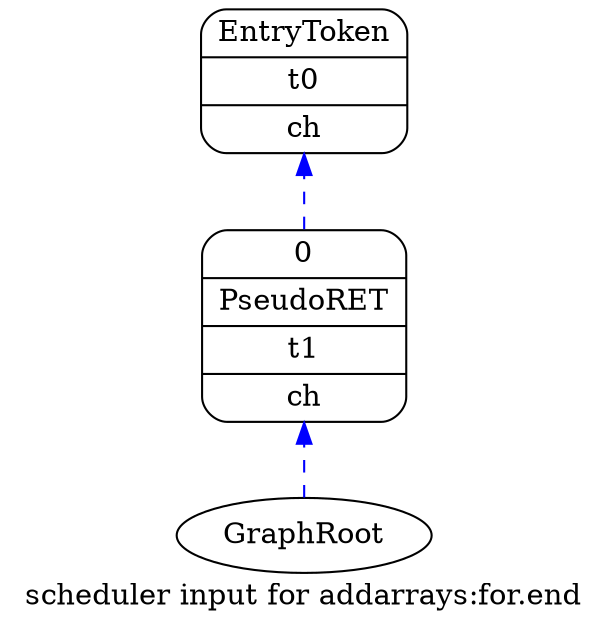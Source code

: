 digraph "scheduler input for addarrays:for.end" {
	rankdir="BT";
	label="scheduler input for addarrays:for.end";

	Node0x22e2ee8 [shape=record,shape=Mrecord,label="{EntryToken|t0|{<d0>ch}}"];
	Node0x23f3070 [shape=record,shape=Mrecord,label="{{<s0>0}|PseudoRET|t1|{<d0>ch}}"];
	Node0x23f3070:s0 -> Node0x22e2ee8:d0[color=blue,style=dashed];
	Node0x0[ plaintext=circle, label ="GraphRoot"];
	Node0x0 -> Node0x23f3070:d0[color=blue,style=dashed];
}
